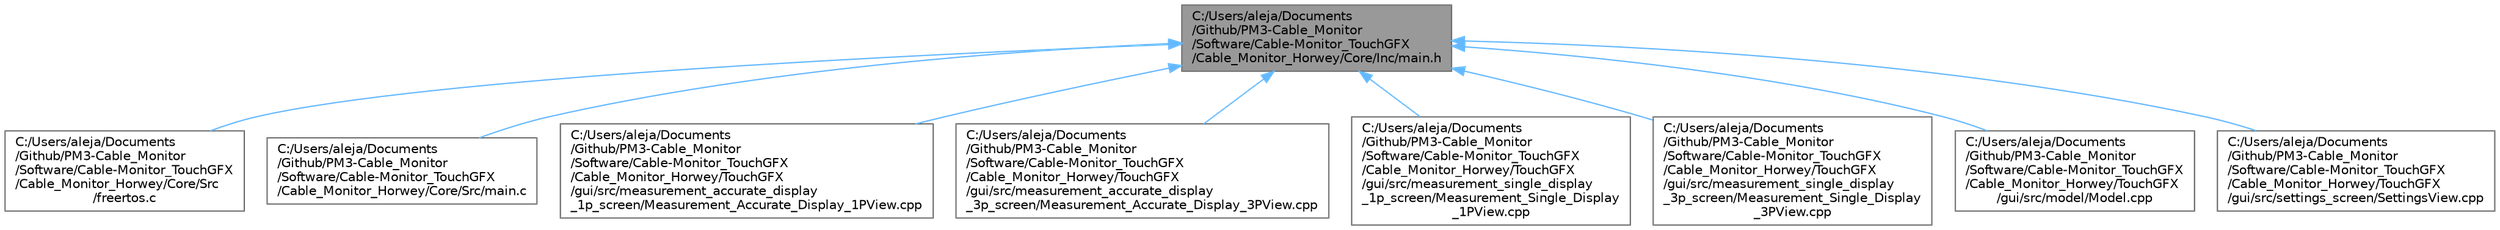 digraph "C:/Users/aleja/Documents/Github/PM3-Cable_Monitor/Software/Cable-Monitor_TouchGFX/Cable_Monitor_Horwey/Core/Inc/main.h"
{
 // LATEX_PDF_SIZE
  bgcolor="transparent";
  edge [fontname=Helvetica,fontsize=10,labelfontname=Helvetica,labelfontsize=10];
  node [fontname=Helvetica,fontsize=10,shape=box,height=0.2,width=0.4];
  Node1 [id="Node000001",label="C:/Users/aleja/Documents\l/Github/PM3-Cable_Monitor\l/Software/Cable-Monitor_TouchGFX\l/Cable_Monitor_Horwey/Core/Inc/main.h",height=0.2,width=0.4,color="gray40", fillcolor="grey60", style="filled", fontcolor="black",tooltip=": Header for main.c file. This file contains the common defines of the application."];
  Node1 -> Node2 [id="edge1_Node000001_Node000002",dir="back",color="steelblue1",style="solid",tooltip=" "];
  Node2 [id="Node000002",label="C:/Users/aleja/Documents\l/Github/PM3-Cable_Monitor\l/Software/Cable-Monitor_TouchGFX\l/Cable_Monitor_Horwey/Core/Src\l/freertos.c",height=0.2,width=0.4,color="grey40", fillcolor="white", style="filled",URL="$freertos_8c.html",tooltip=" "];
  Node1 -> Node3 [id="edge2_Node000001_Node000003",dir="back",color="steelblue1",style="solid",tooltip=" "];
  Node3 [id="Node000003",label="C:/Users/aleja/Documents\l/Github/PM3-Cable_Monitor\l/Software/Cable-Monitor_TouchGFX\l/Cable_Monitor_Horwey/Core/Src/main.c",height=0.2,width=0.4,color="grey40", fillcolor="white", style="filled",URL="$main_8c.html",tooltip=": Main program body"];
  Node1 -> Node4 [id="edge3_Node000001_Node000004",dir="back",color="steelblue1",style="solid",tooltip=" "];
  Node4 [id="Node000004",label="C:/Users/aleja/Documents\l/Github/PM3-Cable_Monitor\l/Software/Cable-Monitor_TouchGFX\l/Cable_Monitor_Horwey/TouchGFX\l/gui/src/measurement_accurate_display\l_1p_screen/Measurement_Accurate_Display_1PView.cpp",height=0.2,width=0.4,color="grey40", fillcolor="white", style="filled",URL="$_measurement___accurate___display__1_p_view_8cpp.html",tooltip=" "];
  Node1 -> Node5 [id="edge4_Node000001_Node000005",dir="back",color="steelblue1",style="solid",tooltip=" "];
  Node5 [id="Node000005",label="C:/Users/aleja/Documents\l/Github/PM3-Cable_Monitor\l/Software/Cable-Monitor_TouchGFX\l/Cable_Monitor_Horwey/TouchGFX\l/gui/src/measurement_accurate_display\l_3p_screen/Measurement_Accurate_Display_3PView.cpp",height=0.2,width=0.4,color="grey40", fillcolor="white", style="filled",URL="$_measurement___accurate___display__3_p_view_8cpp.html",tooltip=" "];
  Node1 -> Node6 [id="edge5_Node000001_Node000006",dir="back",color="steelblue1",style="solid",tooltip=" "];
  Node6 [id="Node000006",label="C:/Users/aleja/Documents\l/Github/PM3-Cable_Monitor\l/Software/Cable-Monitor_TouchGFX\l/Cable_Monitor_Horwey/TouchGFX\l/gui/src/measurement_single_display\l_1p_screen/Measurement_Single_Display\l_1PView.cpp",height=0.2,width=0.4,color="grey40", fillcolor="white", style="filled",URL="$_measurement___single___display__1_p_view_8cpp.html",tooltip=" "];
  Node1 -> Node7 [id="edge6_Node000001_Node000007",dir="back",color="steelblue1",style="solid",tooltip=" "];
  Node7 [id="Node000007",label="C:/Users/aleja/Documents\l/Github/PM3-Cable_Monitor\l/Software/Cable-Monitor_TouchGFX\l/Cable_Monitor_Horwey/TouchGFX\l/gui/src/measurement_single_display\l_3p_screen/Measurement_Single_Display\l_3PView.cpp",height=0.2,width=0.4,color="grey40", fillcolor="white", style="filled",URL="$_measurement___single___display__3_p_view_8cpp.html",tooltip=" "];
  Node1 -> Node8 [id="edge7_Node000001_Node000008",dir="back",color="steelblue1",style="solid",tooltip=" "];
  Node8 [id="Node000008",label="C:/Users/aleja/Documents\l/Github/PM3-Cable_Monitor\l/Software/Cable-Monitor_TouchGFX\l/Cable_Monitor_Horwey/TouchGFX\l/gui/src/model/Model.cpp",height=0.2,width=0.4,color="grey40", fillcolor="white", style="filled",URL="$_model_8cpp.html",tooltip=" "];
  Node1 -> Node9 [id="edge8_Node000001_Node000009",dir="back",color="steelblue1",style="solid",tooltip=" "];
  Node9 [id="Node000009",label="C:/Users/aleja/Documents\l/Github/PM3-Cable_Monitor\l/Software/Cable-Monitor_TouchGFX\l/Cable_Monitor_Horwey/TouchGFX\l/gui/src/settings_screen/SettingsView.cpp",height=0.2,width=0.4,color="grey40", fillcolor="white", style="filled",URL="$_settings_view_8cpp.html",tooltip=" "];
}

